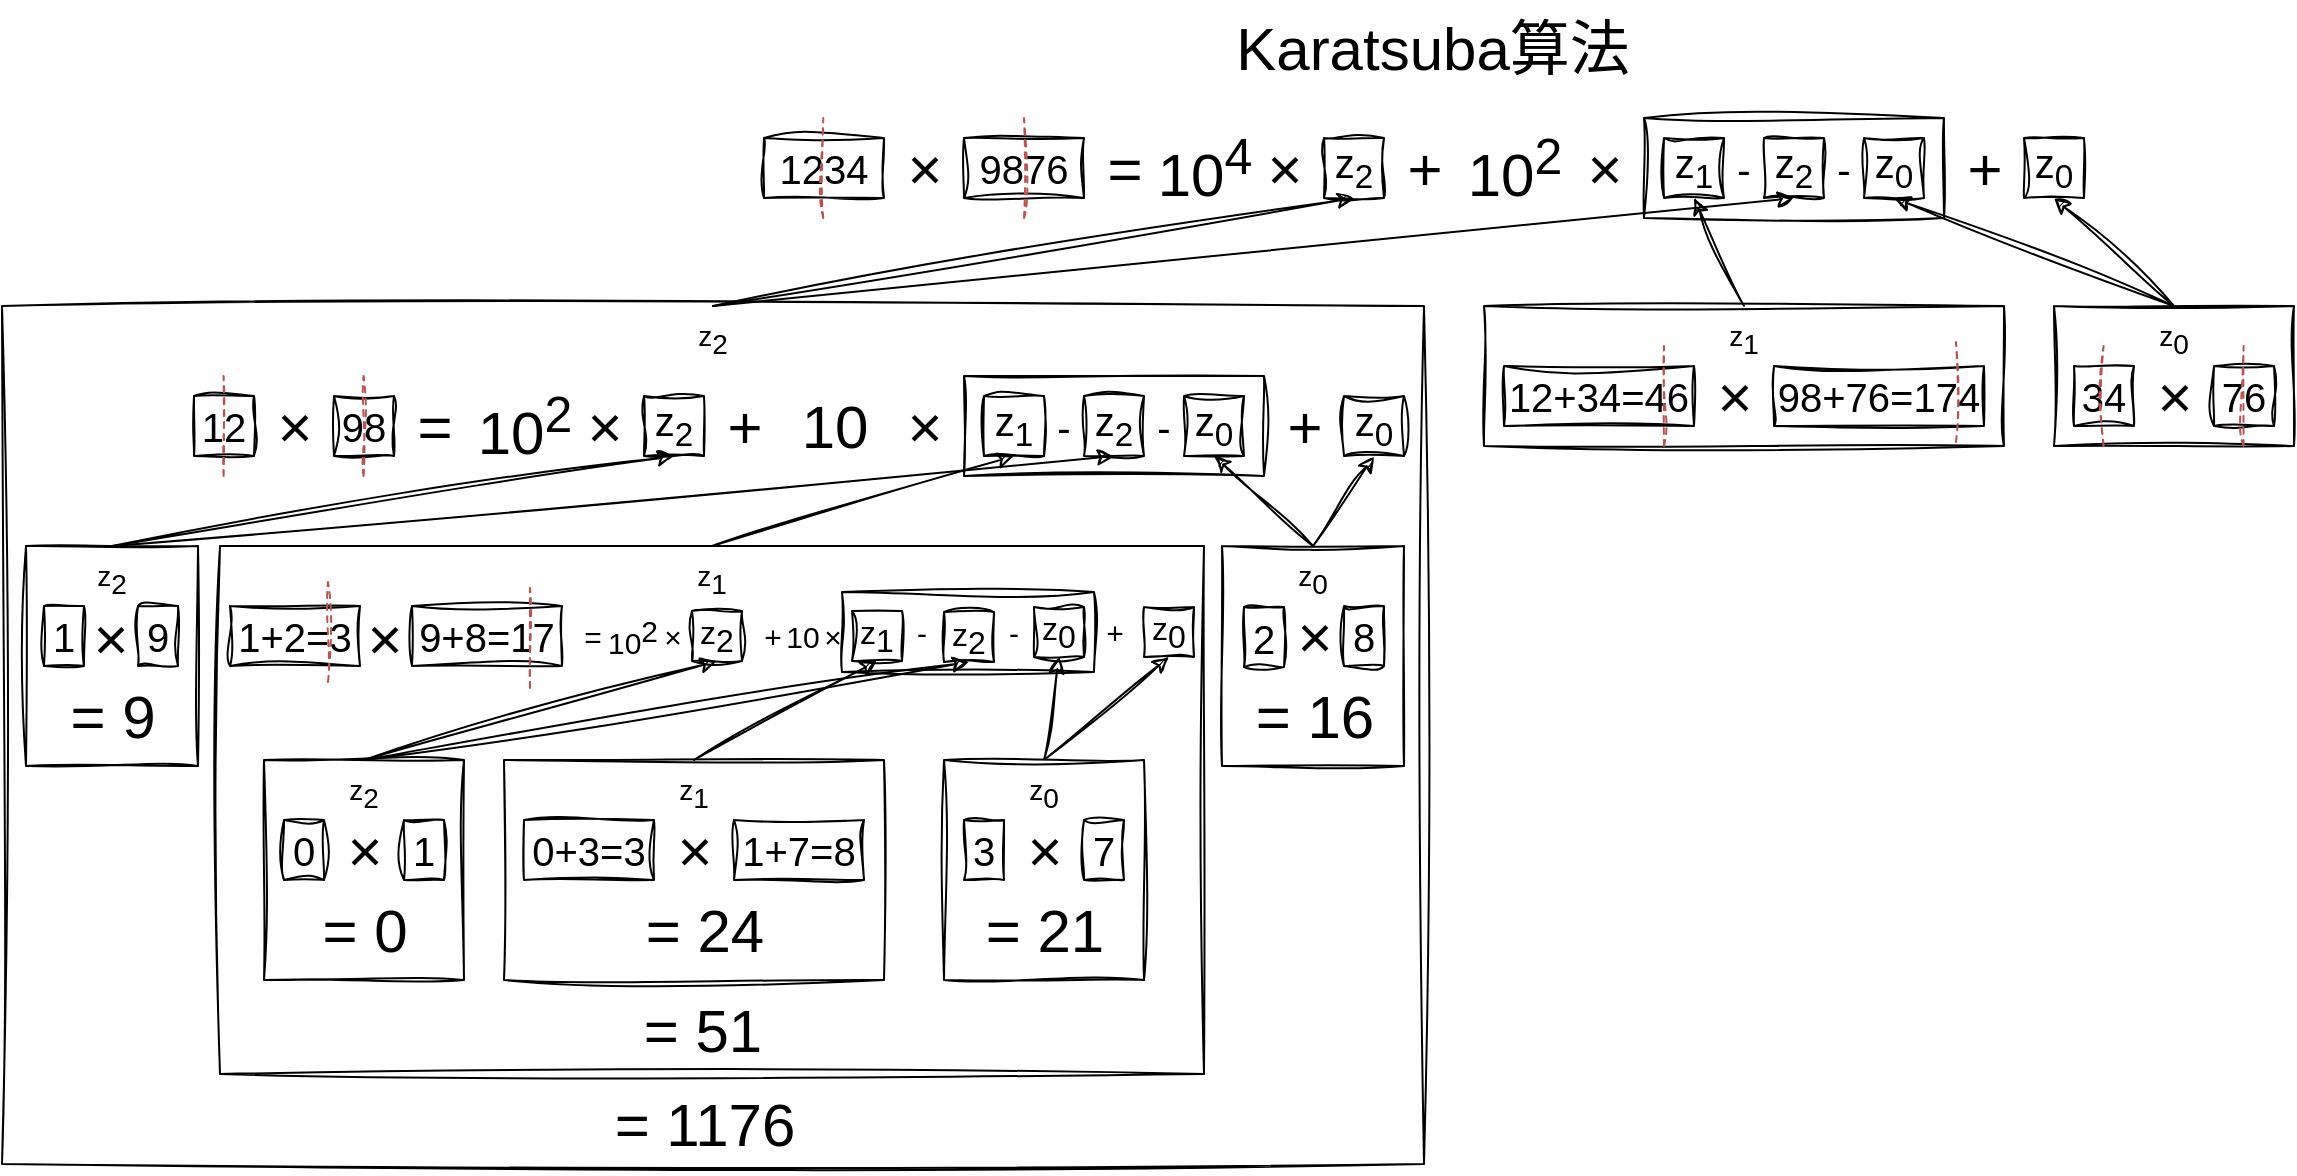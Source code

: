 <mxfile>
    <diagram id="VsGx2YwvZuOt0e0wQSjP" name="Page-1">
        <mxGraphModel dx="1354" dy="643" grid="0" gridSize="10" guides="1" tooltips="1" connect="1" arrows="1" fold="1" page="1" pageScale="1" pageWidth="4681" pageHeight="3300" math="0" shadow="0">
            <root>
                <mxCell id="0"/>
                <mxCell id="1" parent="0"/>
                <mxCell id="80" value="" style="rounded=0;whiteSpace=wrap;html=1;sketch=1;hachureGap=4;jiggle=2;curveFitting=1;fontFamily=Helvetica;fontSize=20;fillColor=none;" vertex="1" parent="1">
                    <mxGeometry x="1020" y="90" width="150" height="50" as="geometry"/>
                </mxCell>
                <mxCell id="159" style="edgeStyle=none;sketch=1;hachureGap=4;jiggle=2;curveFitting=1;html=1;entryX=0.5;entryY=1;entryDx=0;entryDy=0;fontFamily=Helvetica;fontSize=15;exitX=0.5;exitY=0;exitDx=0;exitDy=0;" edge="1" parent="1" source="20" target="71">
                    <mxGeometry relative="1" as="geometry"/>
                </mxCell>
                <mxCell id="20" value="z&lt;sub style=&quot;font-size: 14px;&quot;&gt;2&lt;/sub&gt;" style="rounded=0;whiteSpace=wrap;html=1;sketch=1;hachureGap=4;jiggle=2;curveFitting=1;fontFamily=Helvetica;fontSize=14;verticalAlign=top;horizontal=1;" vertex="1" parent="1">
                    <mxGeometry x="199" y="184" width="711" height="429" as="geometry"/>
                </mxCell>
                <mxCell id="120" value="" style="rounded=0;whiteSpace=wrap;html=1;sketch=1;hachureGap=4;jiggle=2;curveFitting=1;fontFamily=Helvetica;fontSize=20;fillColor=none;" vertex="1" parent="1">
                    <mxGeometry x="629" y="329" width="130" height="40" as="geometry"/>
                </mxCell>
                <mxCell id="95" value="" style="rounded=0;whiteSpace=wrap;html=1;sketch=1;hachureGap=4;jiggle=2;curveFitting=1;fontFamily=Helvetica;fontSize=20;fillColor=none;" vertex="1" parent="1">
                    <mxGeometry x="680" y="219" width="150" height="50" as="geometry"/>
                </mxCell>
                <mxCell id="2" value="1234" style="rounded=0;whiteSpace=wrap;html=1;sketch=1;hachureGap=4;jiggle=2;curveFitting=1;fontFamily=Helvetica;fontSize=20;" vertex="1" parent="1">
                    <mxGeometry x="580" y="100" width="60" height="30" as="geometry"/>
                </mxCell>
                <mxCell id="5" value="" style="endArrow=none;html=1;sketch=1;hachureGap=4;jiggle=2;curveFitting=1;fontFamily=Helvetica;fontSize=16;fillColor=#f8cecc;strokeColor=#b85450;dashed=1;" edge="1" parent="1">
                    <mxGeometry width="50" height="50" relative="1" as="geometry">
                        <mxPoint x="609.67" y="140" as="sourcePoint"/>
                        <mxPoint x="609.67" y="90" as="targetPoint"/>
                    </mxGeometry>
                </mxCell>
                <mxCell id="8" value="×" style="text;html=1;align=center;verticalAlign=middle;resizable=0;points=[];autosize=1;strokeColor=none;fillColor=none;fontSize=30;fontFamily=Helvetica;sketch=1;hachureGap=4;jiggle=2;curveFitting=1;fontSource=https%3A%2F%2Ffonts.googleapis.com%2Fcss%3Ffamily%3DArchitects%2BDaughter;" vertex="1" parent="1">
                    <mxGeometry x="640" y="90" width="40" height="50" as="geometry"/>
                </mxCell>
                <mxCell id="13" value="9876" style="rounded=0;whiteSpace=wrap;html=1;sketch=1;hachureGap=4;jiggle=2;curveFitting=1;fontFamily=Helvetica;fontSize=20;" vertex="1" parent="1">
                    <mxGeometry x="680" y="100" width="60" height="30" as="geometry"/>
                </mxCell>
                <mxCell id="6" value="" style="endArrow=none;html=1;sketch=1;hachureGap=4;jiggle=2;curveFitting=1;fontFamily=Helvetica;fontSize=16;fillColor=#f8cecc;strokeColor=#b85450;dashed=1;" edge="1" parent="1">
                    <mxGeometry width="50" height="50" relative="1" as="geometry">
                        <mxPoint x="710" y="140" as="sourcePoint"/>
                        <mxPoint x="710" y="90" as="targetPoint"/>
                    </mxGeometry>
                </mxCell>
                <mxCell id="14" value="12" style="rounded=0;whiteSpace=wrap;html=1;sketch=1;hachureGap=4;jiggle=2;curveFitting=1;fontFamily=Helvetica;fontSize=20;" vertex="1" parent="1">
                    <mxGeometry x="295" y="229" width="30" height="30" as="geometry"/>
                </mxCell>
                <mxCell id="16" value="98" style="rounded=0;whiteSpace=wrap;html=1;sketch=1;hachureGap=4;jiggle=2;curveFitting=1;fontFamily=Helvetica;fontSize=20;" vertex="1" parent="1">
                    <mxGeometry x="365" y="229" width="30" height="30" as="geometry"/>
                </mxCell>
                <mxCell id="19" value="×" style="text;html=1;align=center;verticalAlign=middle;resizable=0;points=[];autosize=1;strokeColor=none;fillColor=none;fontSize=30;fontFamily=Helvetica;sketch=1;hachureGap=4;jiggle=2;curveFitting=1;fontSource=https%3A%2F%2Ffonts.googleapis.com%2Fcss%3Ffamily%3DArchitects%2BDaughter;" vertex="1" parent="1">
                    <mxGeometry x="325" y="219" width="40" height="50" as="geometry"/>
                </mxCell>
                <mxCell id="162" style="edgeStyle=none;sketch=1;hachureGap=4;jiggle=2;curveFitting=1;html=1;entryX=0.5;entryY=1;entryDx=0;entryDy=0;fontFamily=Helvetica;fontSize=15;exitX=0.5;exitY=0;exitDx=0;exitDy=0;" edge="1" parent="1" source="25" target="72">
                    <mxGeometry relative="1" as="geometry"/>
                </mxCell>
                <mxCell id="163" style="edgeStyle=none;sketch=1;hachureGap=4;jiggle=2;curveFitting=1;html=1;entryX=0.5;entryY=1;entryDx=0;entryDy=0;fontFamily=Helvetica;fontSize=15;exitX=0.5;exitY=0;exitDx=0;exitDy=0;" edge="1" parent="1" source="25" target="42">
                    <mxGeometry relative="1" as="geometry"/>
                </mxCell>
                <mxCell id="25" value="z&lt;sub style=&quot;font-size: 14px;&quot;&gt;0&lt;/sub&gt;" style="rounded=0;whiteSpace=wrap;html=1;sketch=1;hachureGap=4;jiggle=2;curveFitting=1;fontFamily=Helvetica;fontSize=14;verticalAlign=top;horizontal=1;" vertex="1" parent="1">
                    <mxGeometry x="1225" y="184" width="120" height="70" as="geometry"/>
                </mxCell>
                <mxCell id="26" value="34" style="rounded=0;whiteSpace=wrap;html=1;sketch=1;hachureGap=4;jiggle=2;curveFitting=1;fontFamily=Helvetica;fontSize=20;" vertex="1" parent="1">
                    <mxGeometry x="1235" y="214" width="30" height="30" as="geometry"/>
                </mxCell>
                <mxCell id="27" value="76" style="rounded=0;whiteSpace=wrap;html=1;sketch=1;hachureGap=4;jiggle=2;curveFitting=1;fontFamily=Helvetica;fontSize=20;" vertex="1" parent="1">
                    <mxGeometry x="1305" y="214" width="30" height="30" as="geometry"/>
                </mxCell>
                <mxCell id="28" value="×" style="text;html=1;align=center;verticalAlign=middle;resizable=0;points=[];autosize=1;strokeColor=none;fillColor=none;fontSize=30;fontFamily=Helvetica;sketch=1;hachureGap=4;jiggle=2;curveFitting=1;fontSource=https%3A%2F%2Ffonts.googleapis.com%2Fcss%3Ffamily%3DArchitects%2BDaughter;" vertex="1" parent="1">
                    <mxGeometry x="1265" y="204" width="40" height="50" as="geometry"/>
                </mxCell>
                <mxCell id="161" style="edgeStyle=none;sketch=1;hachureGap=4;jiggle=2;curveFitting=1;html=1;entryX=0.5;entryY=1;entryDx=0;entryDy=0;fontFamily=Helvetica;fontSize=15;exitX=0.5;exitY=0;exitDx=0;exitDy=0;" edge="1" parent="1" source="30" target="70">
                    <mxGeometry relative="1" as="geometry"/>
                </mxCell>
                <mxCell id="30" value="z&lt;sub style=&quot;font-size: 14px;&quot;&gt;1&lt;/sub&gt;" style="rounded=0;whiteSpace=wrap;html=1;sketch=1;hachureGap=4;jiggle=2;curveFitting=1;fontFamily=Helvetica;fontSize=14;verticalAlign=top;horizontal=1;" vertex="1" parent="1">
                    <mxGeometry x="940" y="184" width="260" height="70" as="geometry"/>
                </mxCell>
                <mxCell id="40" value="z&lt;sub&gt;2&lt;/sub&gt;" style="rounded=0;whiteSpace=wrap;html=1;sketch=1;hachureGap=4;jiggle=2;curveFitting=1;fontFamily=Helvetica;fontSize=20;" vertex="1" parent="1">
                    <mxGeometry x="1080" y="100" width="30" height="30" as="geometry"/>
                </mxCell>
                <mxCell id="31" value="12+34=46" style="rounded=0;whiteSpace=wrap;html=1;sketch=1;hachureGap=4;jiggle=2;curveFitting=1;fontFamily=Helvetica;fontSize=20;" vertex="1" parent="1">
                    <mxGeometry x="950" y="214" width="95" height="30" as="geometry"/>
                </mxCell>
                <mxCell id="33" value="×" style="text;html=1;align=center;verticalAlign=middle;resizable=0;points=[];autosize=1;strokeColor=none;fillColor=none;fontSize=30;fontFamily=Helvetica;sketch=1;hachureGap=4;jiggle=2;curveFitting=1;fontSource=https%3A%2F%2Ffonts.googleapis.com%2Fcss%3Ffamily%3DArchitects%2BDaughter;" vertex="1" parent="1">
                    <mxGeometry x="1045" y="204" width="40" height="50" as="geometry"/>
                </mxCell>
                <mxCell id="37" value="=" style="text;html=1;align=center;verticalAlign=middle;resizable=0;points=[];autosize=1;strokeColor=none;fillColor=none;fontSize=30;fontFamily=Helvetica;sketch=1;hachureGap=4;jiggle=2;curveFitting=1;fontSource=https%3A%2F%2Ffonts.googleapis.com%2Fcss%3Ffamily%3DArchitects%2BDaughter;" vertex="1" parent="1">
                    <mxGeometry x="740" y="90" width="40" height="50" as="geometry"/>
                </mxCell>
                <mxCell id="42" value="z&lt;sub&gt;0&lt;/sub&gt;" style="rounded=0;whiteSpace=wrap;html=1;sketch=1;hachureGap=4;jiggle=2;curveFitting=1;fontFamily=Helvetica;fontSize=20;" vertex="1" parent="1">
                    <mxGeometry x="1210" y="100" width="30" height="30" as="geometry"/>
                </mxCell>
                <mxCell id="43" value="+" style="text;html=1;align=center;verticalAlign=middle;resizable=0;points=[];autosize=1;strokeColor=none;fillColor=none;fontSize=30;fontFamily=Helvetica;sketch=1;hachureGap=4;jiggle=2;curveFitting=1;fontSource=https%3A%2F%2Ffonts.googleapis.com%2Fcss%3Ffamily%3DArchitects%2BDaughter;" vertex="1" parent="1">
                    <mxGeometry x="1170" y="90" width="40" height="50" as="geometry"/>
                </mxCell>
                <mxCell id="44" value="+" style="text;html=1;align=center;verticalAlign=middle;resizable=0;points=[];autosize=1;strokeColor=none;fillColor=none;fontSize=30;fontFamily=Helvetica;sketch=1;hachureGap=4;jiggle=2;curveFitting=1;fontSource=https%3A%2F%2Ffonts.googleapis.com%2Fcss%3Ffamily%3DArchitects%2BDaughter;" vertex="1" parent="1">
                    <mxGeometry x="890" y="90" width="40" height="50" as="geometry"/>
                </mxCell>
                <mxCell id="45" value="98+76=174" style="rounded=0;whiteSpace=wrap;html=1;sketch=1;hachureGap=4;jiggle=2;curveFitting=1;fontFamily=Helvetica;fontSize=20;" vertex="1" parent="1">
                    <mxGeometry x="1085" y="214" width="105" height="30" as="geometry"/>
                </mxCell>
                <mxCell id="46" value="" style="endArrow=none;html=1;sketch=1;hachureGap=4;jiggle=2;curveFitting=1;fontFamily=Helvetica;fontSize=16;fillColor=#f8cecc;strokeColor=#b85450;dashed=1;" edge="1" parent="1">
                    <mxGeometry width="50" height="50" relative="1" as="geometry">
                        <mxPoint x="309.8" y="269" as="sourcePoint"/>
                        <mxPoint x="309.8" y="219" as="targetPoint"/>
                    </mxGeometry>
                </mxCell>
                <mxCell id="47" value="" style="endArrow=none;html=1;sketch=1;hachureGap=4;jiggle=2;curveFitting=1;fontFamily=Helvetica;fontSize=16;fillColor=#f8cecc;strokeColor=#b85450;dashed=1;" edge="1" parent="1">
                    <mxGeometry width="50" height="50" relative="1" as="geometry">
                        <mxPoint x="379.8" y="269" as="sourcePoint"/>
                        <mxPoint x="379.8" y="219" as="targetPoint"/>
                    </mxGeometry>
                </mxCell>
                <mxCell id="48" value="" style="endArrow=none;html=1;sketch=1;hachureGap=4;jiggle=2;curveFitting=1;fontFamily=Helvetica;fontSize=16;fillColor=#f8cecc;strokeColor=#b85450;dashed=1;" edge="1" parent="1">
                    <mxGeometry width="50" height="50" relative="1" as="geometry">
                        <mxPoint x="1030" y="254" as="sourcePoint"/>
                        <mxPoint x="1030" y="204" as="targetPoint"/>
                    </mxGeometry>
                </mxCell>
                <mxCell id="49" value="" style="endArrow=none;html=1;sketch=1;hachureGap=4;jiggle=2;curveFitting=1;fontFamily=Helvetica;fontSize=16;fillColor=#f8cecc;strokeColor=#b85450;dashed=1;" edge="1" parent="1">
                    <mxGeometry width="50" height="50" relative="1" as="geometry">
                        <mxPoint x="1176" y="252" as="sourcePoint"/>
                        <mxPoint x="1176" y="202" as="targetPoint"/>
                    </mxGeometry>
                </mxCell>
                <mxCell id="50" value="" style="endArrow=none;html=1;sketch=1;hachureGap=4;jiggle=2;curveFitting=1;fontFamily=Helvetica;fontSize=16;fillColor=#f8cecc;strokeColor=#b85450;dashed=1;" edge="1" parent="1">
                    <mxGeometry width="50" height="50" relative="1" as="geometry">
                        <mxPoint x="1249.8" y="254" as="sourcePoint"/>
                        <mxPoint x="1249.8" y="204" as="targetPoint"/>
                    </mxGeometry>
                </mxCell>
                <mxCell id="51" value="" style="endArrow=none;html=1;sketch=1;hachureGap=4;jiggle=2;curveFitting=1;fontFamily=Helvetica;fontSize=16;fillColor=#f8cecc;strokeColor=#b85450;dashed=1;" edge="1" parent="1">
                    <mxGeometry width="50" height="50" relative="1" as="geometry">
                        <mxPoint x="1319.8" y="254" as="sourcePoint"/>
                        <mxPoint x="1319.8" y="204" as="targetPoint"/>
                    </mxGeometry>
                </mxCell>
                <mxCell id="52" value="z&lt;sub style=&quot;font-size: 14px;&quot;&gt;2&lt;/sub&gt;" style="rounded=0;whiteSpace=wrap;html=1;sketch=1;hachureGap=4;jiggle=2;curveFitting=1;fontFamily=Helvetica;fontSize=14;verticalAlign=top;horizontal=1;" vertex="1" parent="1">
                    <mxGeometry x="211" y="304" width="86" height="110" as="geometry"/>
                </mxCell>
                <mxCell id="53" value="1" style="rounded=0;whiteSpace=wrap;html=1;sketch=1;hachureGap=4;jiggle=2;curveFitting=1;fontFamily=Helvetica;fontSize=20;" vertex="1" parent="1">
                    <mxGeometry x="220" y="334" width="20" height="30" as="geometry"/>
                </mxCell>
                <mxCell id="54" value="9" style="rounded=0;whiteSpace=wrap;html=1;sketch=1;hachureGap=4;jiggle=2;curveFitting=1;fontFamily=Helvetica;fontSize=20;" vertex="1" parent="1">
                    <mxGeometry x="267" y="334" width="20" height="30" as="geometry"/>
                </mxCell>
                <mxCell id="55" value="×" style="text;html=1;align=center;verticalAlign=middle;resizable=0;points=[];autosize=1;strokeColor=none;fillColor=none;fontSize=30;fontFamily=Helvetica;sketch=1;hachureGap=4;jiggle=2;curveFitting=1;fontSource=https%3A%2F%2Ffonts.googleapis.com%2Fcss%3Ffamily%3DArchitects%2BDaughter;" vertex="1" parent="1">
                    <mxGeometry x="233" y="324.5" width="40" height="50" as="geometry"/>
                </mxCell>
                <mxCell id="156" style="edgeStyle=none;sketch=1;hachureGap=4;jiggle=2;curveFitting=1;html=1;entryX=0.5;entryY=1;entryDx=0;entryDy=0;fontFamily=Helvetica;fontSize=15;exitX=0.5;exitY=0;exitDx=0;exitDy=0;" edge="1" parent="1" source="56" target="84">
                    <mxGeometry relative="1" as="geometry"/>
                </mxCell>
                <mxCell id="157" style="edgeStyle=none;sketch=1;hachureGap=4;jiggle=2;curveFitting=1;html=1;entryX=0.5;entryY=1;entryDx=0;entryDy=0;fontFamily=Helvetica;fontSize=15;exitX=0.5;exitY=0;exitDx=0;exitDy=0;" edge="1" parent="1" source="56" target="89">
                    <mxGeometry relative="1" as="geometry"/>
                </mxCell>
                <mxCell id="56" value="z&lt;sub style=&quot;font-size: 14px;&quot;&gt;0&lt;/sub&gt;" style="rounded=0;whiteSpace=wrap;html=1;sketch=1;hachureGap=4;jiggle=2;curveFitting=1;fontFamily=Helvetica;fontSize=14;verticalAlign=top;horizontal=1;" vertex="1" parent="1">
                    <mxGeometry x="809" y="304" width="91" height="110" as="geometry"/>
                </mxCell>
                <mxCell id="57" value="2" style="rounded=0;whiteSpace=wrap;html=1;sketch=1;hachureGap=4;jiggle=2;curveFitting=1;fontFamily=Helvetica;fontSize=20;" vertex="1" parent="1">
                    <mxGeometry x="820" y="334.5" width="20" height="30" as="geometry"/>
                </mxCell>
                <mxCell id="58" value="8" style="rounded=0;whiteSpace=wrap;html=1;sketch=1;hachureGap=4;jiggle=2;curveFitting=1;fontFamily=Helvetica;fontSize=20;" vertex="1" parent="1">
                    <mxGeometry x="870" y="334" width="20" height="30" as="geometry"/>
                </mxCell>
                <mxCell id="59" value="×" style="text;html=1;align=center;verticalAlign=middle;resizable=0;points=[];autosize=1;strokeColor=none;fillColor=none;fontSize=30;fontFamily=Helvetica;sketch=1;hachureGap=4;jiggle=2;curveFitting=1;fontSource=https%3A%2F%2Ffonts.googleapis.com%2Fcss%3Ffamily%3DArchitects%2BDaughter;" vertex="1" parent="1">
                    <mxGeometry x="835" y="324" width="40" height="50" as="geometry"/>
                </mxCell>
                <mxCell id="83" value="z&lt;sub&gt;2&lt;/sub&gt;" style="rounded=0;whiteSpace=wrap;html=1;sketch=1;hachureGap=4;jiggle=2;curveFitting=1;fontFamily=Helvetica;fontSize=20;" vertex="1" parent="1">
                    <mxGeometry x="740" y="229" width="30" height="30" as="geometry"/>
                </mxCell>
                <mxCell id="70" value="z&lt;sub&gt;1&lt;/sub&gt;" style="rounded=0;whiteSpace=wrap;html=1;sketch=1;hachureGap=4;jiggle=2;curveFitting=1;fontFamily=Helvetica;fontSize=20;" vertex="1" parent="1">
                    <mxGeometry x="1030" y="100" width="30" height="30" as="geometry"/>
                </mxCell>
                <mxCell id="71" value="z&lt;sub&gt;2&lt;/sub&gt;" style="rounded=0;whiteSpace=wrap;html=1;sketch=1;hachureGap=4;jiggle=2;curveFitting=1;fontFamily=Helvetica;fontSize=20;" vertex="1" parent="1">
                    <mxGeometry x="860" y="100" width="30" height="30" as="geometry"/>
                </mxCell>
                <mxCell id="72" value="z&lt;sub&gt;0&lt;/sub&gt;" style="rounded=0;whiteSpace=wrap;html=1;sketch=1;hachureGap=4;jiggle=2;curveFitting=1;fontFamily=Helvetica;fontSize=20;" vertex="1" parent="1">
                    <mxGeometry x="1130" y="100" width="30" height="30" as="geometry"/>
                </mxCell>
                <mxCell id="73" value="10&lt;sup&gt;4&lt;/sup&gt;" style="text;html=1;align=center;verticalAlign=middle;resizable=0;points=[];autosize=1;strokeColor=none;fillColor=none;fontSize=30;fontFamily=Helvetica;sketch=1;hachureGap=4;jiggle=2;curveFitting=1;fontSource=https%3A%2F%2Ffonts.googleapis.com%2Fcss%3Ffamily%3DArchitects%2BDaughter;" vertex="1" parent="1">
                    <mxGeometry x="765" y="85" width="70" height="60" as="geometry"/>
                </mxCell>
                <mxCell id="74" value="×" style="text;html=1;align=center;verticalAlign=middle;resizable=0;points=[];autosize=1;strokeColor=none;fillColor=none;fontSize=30;fontFamily=Helvetica;sketch=1;hachureGap=4;jiggle=2;curveFitting=1;fontSource=https%3A%2F%2Ffonts.googleapis.com%2Fcss%3Ffamily%3DArchitects%2BDaughter;" vertex="1" parent="1">
                    <mxGeometry x="820" y="90" width="40" height="50" as="geometry"/>
                </mxCell>
                <mxCell id="75" value="10&lt;sup&gt;2&lt;/sup&gt;" style="text;html=1;align=center;verticalAlign=middle;resizable=0;points=[];autosize=1;strokeColor=none;fillColor=none;fontSize=30;fontFamily=Helvetica;sketch=1;hachureGap=4;jiggle=2;curveFitting=1;fontSource=https%3A%2F%2Ffonts.googleapis.com%2Fcss%3Ffamily%3DArchitects%2BDaughter;" vertex="1" parent="1">
                    <mxGeometry x="920" y="85" width="70" height="60" as="geometry"/>
                </mxCell>
                <mxCell id="77" value="-" style="text;html=1;strokeColor=none;fillColor=none;align=center;verticalAlign=middle;whiteSpace=wrap;rounded=0;sketch=1;hachureGap=4;jiggle=2;curveFitting=1;fontFamily=Helvetica;fontSize=20;" vertex="1" parent="1">
                    <mxGeometry x="1060" y="100" width="20" height="30" as="geometry"/>
                </mxCell>
                <mxCell id="88" value="z&lt;sub&gt;2&lt;/sub&gt;" style="rounded=0;whiteSpace=wrap;html=1;sketch=1;hachureGap=4;jiggle=2;curveFitting=1;fontFamily=Helvetica;fontSize=20;" vertex="1" parent="1">
                    <mxGeometry x="520" y="229" width="30" height="30" as="geometry"/>
                </mxCell>
                <mxCell id="79" value="-" style="text;html=1;strokeColor=none;fillColor=none;align=center;verticalAlign=middle;whiteSpace=wrap;rounded=0;sketch=1;hachureGap=4;jiggle=2;curveFitting=1;fontFamily=Helvetica;fontSize=20;" vertex="1" parent="1">
                    <mxGeometry x="1110" y="100" width="20" height="30" as="geometry"/>
                </mxCell>
                <mxCell id="81" value="×" style="text;html=1;align=center;verticalAlign=middle;resizable=0;points=[];autosize=1;strokeColor=none;fillColor=none;fontSize=30;fontFamily=Helvetica;sketch=1;hachureGap=4;jiggle=2;curveFitting=1;fontSource=https%3A%2F%2Ffonts.googleapis.com%2Fcss%3Ffamily%3DArchitects%2BDaughter;" vertex="1" parent="1">
                    <mxGeometry x="980" y="90" width="40" height="50" as="geometry"/>
                </mxCell>
                <mxCell id="82" value="=" style="text;html=1;align=center;verticalAlign=middle;resizable=0;points=[];autosize=1;strokeColor=none;fillColor=none;fontSize=30;fontFamily=Helvetica;sketch=1;hachureGap=4;jiggle=2;curveFitting=1;fontSource=https%3A%2F%2Ffonts.googleapis.com%2Fcss%3Ffamily%3DArchitects%2BDaughter;" vertex="1" parent="1">
                    <mxGeometry x="395" y="219" width="40" height="50" as="geometry"/>
                </mxCell>
                <mxCell id="84" value="z&lt;sub&gt;0&lt;/sub&gt;" style="rounded=0;whiteSpace=wrap;html=1;sketch=1;hachureGap=4;jiggle=2;curveFitting=1;fontFamily=Helvetica;fontSize=20;" vertex="1" parent="1">
                    <mxGeometry x="870" y="229" width="30" height="30" as="geometry"/>
                </mxCell>
                <mxCell id="85" value="+" style="text;html=1;align=center;verticalAlign=middle;resizable=0;points=[];autosize=1;strokeColor=none;fillColor=none;fontSize=30;fontFamily=Helvetica;sketch=1;hachureGap=4;jiggle=2;curveFitting=1;fontSource=https%3A%2F%2Ffonts.googleapis.com%2Fcss%3Ffamily%3DArchitects%2BDaughter;" vertex="1" parent="1">
                    <mxGeometry x="830" y="219" width="40" height="50" as="geometry"/>
                </mxCell>
                <mxCell id="86" value="+" style="text;html=1;align=center;verticalAlign=middle;resizable=0;points=[];autosize=1;strokeColor=none;fillColor=none;fontSize=30;fontFamily=Helvetica;sketch=1;hachureGap=4;jiggle=2;curveFitting=1;fontSource=https%3A%2F%2Ffonts.googleapis.com%2Fcss%3Ffamily%3DArchitects%2BDaughter;" vertex="1" parent="1">
                    <mxGeometry x="550" y="219" width="40" height="50" as="geometry"/>
                </mxCell>
                <mxCell id="87" value="z&lt;sub&gt;1&lt;/sub&gt;" style="rounded=0;whiteSpace=wrap;html=1;sketch=1;hachureGap=4;jiggle=2;curveFitting=1;fontFamily=Helvetica;fontSize=20;" vertex="1" parent="1">
                    <mxGeometry x="690" y="229" width="30" height="30" as="geometry"/>
                </mxCell>
                <mxCell id="89" value="z&lt;sub&gt;0&lt;/sub&gt;" style="rounded=0;whiteSpace=wrap;html=1;sketch=1;hachureGap=4;jiggle=2;curveFitting=1;fontFamily=Helvetica;fontSize=20;" vertex="1" parent="1">
                    <mxGeometry x="790" y="229" width="30" height="30" as="geometry"/>
                </mxCell>
                <mxCell id="90" value="10&lt;sup&gt;2&lt;/sup&gt;" style="text;html=1;align=center;verticalAlign=middle;resizable=0;points=[];autosize=1;strokeColor=none;fillColor=none;fontSize=30;fontFamily=Helvetica;sketch=1;hachureGap=4;jiggle=2;curveFitting=1;fontSource=https%3A%2F%2Ffonts.googleapis.com%2Fcss%3Ffamily%3DArchitects%2BDaughter;" vertex="1" parent="1">
                    <mxGeometry x="425" y="214" width="70" height="60" as="geometry"/>
                </mxCell>
                <mxCell id="91" value="×" style="text;html=1;align=center;verticalAlign=middle;resizable=0;points=[];autosize=1;strokeColor=none;fillColor=none;fontSize=30;fontFamily=Helvetica;sketch=1;hachureGap=4;jiggle=2;curveFitting=1;fontSource=https%3A%2F%2Ffonts.googleapis.com%2Fcss%3Ffamily%3DArchitects%2BDaughter;" vertex="1" parent="1">
                    <mxGeometry x="480" y="219" width="40" height="50" as="geometry"/>
                </mxCell>
                <mxCell id="92" value="10" style="text;html=1;align=center;verticalAlign=middle;resizable=0;points=[];autosize=1;strokeColor=none;fillColor=none;fontSize=30;fontFamily=Helvetica;sketch=1;hachureGap=4;jiggle=2;curveFitting=1;fontSource=https%3A%2F%2Ffonts.googleapis.com%2Fcss%3Ffamily%3DArchitects%2BDaughter;" vertex="1" parent="1">
                    <mxGeometry x="585" y="219" width="60" height="50" as="geometry"/>
                </mxCell>
                <mxCell id="93" value="-" style="text;html=1;strokeColor=none;fillColor=none;align=center;verticalAlign=middle;whiteSpace=wrap;rounded=0;sketch=1;hachureGap=4;jiggle=2;curveFitting=1;fontFamily=Helvetica;fontSize=20;" vertex="1" parent="1">
                    <mxGeometry x="720" y="229" width="20" height="30" as="geometry"/>
                </mxCell>
                <mxCell id="94" value="-" style="text;html=1;strokeColor=none;fillColor=none;align=center;verticalAlign=middle;whiteSpace=wrap;rounded=0;sketch=1;hachureGap=4;jiggle=2;curveFitting=1;fontFamily=Helvetica;fontSize=20;" vertex="1" parent="1">
                    <mxGeometry x="770" y="229" width="20" height="30" as="geometry"/>
                </mxCell>
                <mxCell id="96" value="×" style="text;html=1;align=center;verticalAlign=middle;resizable=0;points=[];autosize=1;strokeColor=none;fillColor=none;fontSize=30;fontFamily=Helvetica;sketch=1;hachureGap=4;jiggle=2;curveFitting=1;fontSource=https%3A%2F%2Ffonts.googleapis.com%2Fcss%3Ffamily%3DArchitects%2BDaughter;" vertex="1" parent="1">
                    <mxGeometry x="640" y="219" width="40" height="50" as="geometry"/>
                </mxCell>
                <mxCell id="100" value="z&lt;sub style=&quot;font-size: 14px;&quot;&gt;1&lt;/sub&gt;" style="rounded=0;whiteSpace=wrap;html=1;sketch=1;hachureGap=4;jiggle=2;curveFitting=1;fontFamily=Helvetica;fontSize=14;verticalAlign=top;horizontal=1;" vertex="1" parent="1">
                    <mxGeometry x="308" y="304" width="492" height="264" as="geometry"/>
                </mxCell>
                <mxCell id="101" value="1+2=3" style="rounded=0;whiteSpace=wrap;html=1;sketch=1;hachureGap=4;jiggle=2;curveFitting=1;fontFamily=Helvetica;fontSize=20;" vertex="1" parent="1">
                    <mxGeometry x="313" y="334" width="65" height="30" as="geometry"/>
                </mxCell>
                <mxCell id="102" value="×" style="text;html=1;align=center;verticalAlign=middle;resizable=0;points=[];autosize=1;strokeColor=none;fillColor=none;fontSize=30;fontFamily=Helvetica;sketch=1;hachureGap=4;jiggle=2;curveFitting=1;fontSource=https%3A%2F%2Ffonts.googleapis.com%2Fcss%3Ffamily%3DArchitects%2BDaughter;" vertex="1" parent="1">
                    <mxGeometry x="370" y="324.5" width="40" height="50" as="geometry"/>
                </mxCell>
                <mxCell id="103" value="9+8=17" style="rounded=0;whiteSpace=wrap;html=1;sketch=1;hachureGap=4;jiggle=2;curveFitting=1;fontFamily=Helvetica;fontSize=20;" vertex="1" parent="1">
                    <mxGeometry x="404" y="334" width="75" height="30" as="geometry"/>
                </mxCell>
                <mxCell id="104" value="" style="endArrow=none;html=1;sketch=1;hachureGap=4;jiggle=2;curveFitting=1;fontFamily=Helvetica;fontSize=16;fillColor=#f8cecc;strokeColor=#b85450;dashed=1;" edge="1" parent="1">
                    <mxGeometry width="50" height="50" relative="1" as="geometry">
                        <mxPoint x="362" y="372" as="sourcePoint"/>
                        <mxPoint x="362" y="322" as="targetPoint"/>
                    </mxGeometry>
                </mxCell>
                <mxCell id="105" value="" style="endArrow=none;html=1;sketch=1;hachureGap=4;jiggle=2;curveFitting=1;fontFamily=Helvetica;fontSize=16;fillColor=#f8cecc;strokeColor=#b85450;dashed=1;" edge="1" parent="1">
                    <mxGeometry width="50" height="50" relative="1" as="geometry">
                        <mxPoint x="463" y="375" as="sourcePoint"/>
                        <mxPoint x="463" y="325" as="targetPoint"/>
                    </mxGeometry>
                </mxCell>
                <mxCell id="107" value="=" style="text;html=1;align=center;verticalAlign=middle;resizable=0;points=[];autosize=1;strokeColor=none;fillColor=none;fontSize=15;fontFamily=Helvetica;sketch=1;hachureGap=4;jiggle=2;curveFitting=1;fontSource=https%3A%2F%2Ffonts.googleapis.com%2Fcss%3Ffamily%3DArchitects%2BDaughter;" vertex="1" parent="1">
                    <mxGeometry x="479" y="334" width="30" height="30" as="geometry"/>
                </mxCell>
                <mxCell id="110" value="+" style="text;html=1;align=center;verticalAlign=middle;resizable=0;points=[];autosize=1;strokeColor=none;fillColor=none;fontSize=15;fontFamily=Helvetica;sketch=1;hachureGap=4;jiggle=2;curveFitting=1;fontSource=https%3A%2F%2Ffonts.googleapis.com%2Fcss%3Ffamily%3DArchitects%2BDaughter;" vertex="1" parent="1">
                    <mxGeometry x="740" y="332" width="30" height="30" as="geometry"/>
                </mxCell>
                <mxCell id="111" value="+" style="text;html=1;align=center;verticalAlign=middle;resizable=0;points=[];autosize=1;strokeColor=none;fillColor=none;fontSize=15;fontFamily=Helvetica;sketch=1;hachureGap=4;jiggle=2;curveFitting=1;fontSource=https%3A%2F%2Ffonts.googleapis.com%2Fcss%3Ffamily%3DArchitects%2BDaughter;" vertex="1" parent="1">
                    <mxGeometry x="569" y="334" width="30" height="30" as="geometry"/>
                </mxCell>
                <mxCell id="113" value="z&lt;sub style=&quot;font-size: 16px;&quot;&gt;2&lt;/sub&gt;" style="rounded=0;whiteSpace=wrap;html=1;sketch=1;hachureGap=4;jiggle=2;curveFitting=1;fontFamily=Helvetica;fontSize=16;" vertex="1" parent="1">
                    <mxGeometry x="544" y="336.5" width="25" height="25" as="geometry"/>
                </mxCell>
                <mxCell id="115" value="10&lt;sup style=&quot;font-size: 15px;&quot;&gt;2&lt;/sup&gt;" style="text;html=1;align=center;verticalAlign=middle;resizable=0;points=[];autosize=1;strokeColor=none;fillColor=none;fontSize=15;fontFamily=Helvetica;sketch=1;hachureGap=4;jiggle=2;curveFitting=1;fontSource=https%3A%2F%2Ffonts.googleapis.com%2Fcss%3Ffamily%3DArchitects%2BDaughter;" vertex="1" parent="1">
                    <mxGeometry x="489" y="329" width="50" height="40" as="geometry"/>
                </mxCell>
                <mxCell id="116" value="×" style="text;html=1;align=center;verticalAlign=middle;resizable=0;points=[];autosize=1;strokeColor=none;fillColor=none;fontSize=15;fontFamily=Helvetica;sketch=1;hachureGap=4;jiggle=2;curveFitting=1;fontSource=https%3A%2F%2Ffonts.googleapis.com%2Fcss%3Ffamily%3DArchitects%2BDaughter;" vertex="1" parent="1">
                    <mxGeometry x="519" y="334" width="30" height="30" as="geometry"/>
                </mxCell>
                <mxCell id="117" value="10" style="text;html=1;align=center;verticalAlign=middle;resizable=0;points=[];autosize=1;strokeColor=none;fillColor=none;fontSize=15;fontFamily=Helvetica;sketch=1;hachureGap=4;jiggle=2;curveFitting=1;fontSource=https%3A%2F%2Ffonts.googleapis.com%2Fcss%3Ffamily%3DArchitects%2BDaughter;" vertex="1" parent="1">
                    <mxGeometry x="579" y="334" width="40" height="30" as="geometry"/>
                </mxCell>
                <mxCell id="118" value="-" style="text;html=1;strokeColor=none;fillColor=none;align=center;verticalAlign=middle;whiteSpace=wrap;rounded=0;sketch=1;hachureGap=4;jiggle=2;curveFitting=1;fontFamily=Helvetica;fontSize=15;" vertex="1" parent="1">
                    <mxGeometry x="649" y="332" width="20" height="30" as="geometry"/>
                </mxCell>
                <mxCell id="119" value="-" style="text;html=1;strokeColor=none;fillColor=none;align=center;verticalAlign=middle;whiteSpace=wrap;rounded=0;sketch=1;hachureGap=4;jiggle=2;curveFitting=1;fontFamily=Helvetica;fontSize=15;" vertex="1" parent="1">
                    <mxGeometry x="695" y="332" width="20" height="30" as="geometry"/>
                </mxCell>
                <mxCell id="121" value="×" style="text;html=1;align=center;verticalAlign=middle;resizable=0;points=[];autosize=1;strokeColor=none;fillColor=none;fontSize=15;fontFamily=Helvetica;sketch=1;hachureGap=4;jiggle=2;curveFitting=1;fontSource=https%3A%2F%2Ffonts.googleapis.com%2Fcss%3Ffamily%3DArchitects%2BDaughter;" vertex="1" parent="1">
                    <mxGeometry x="599" y="334" width="30" height="30" as="geometry"/>
                </mxCell>
                <mxCell id="122" value="z&lt;sub style=&quot;font-size: 16px;&quot;&gt;1&lt;/sub&gt;" style="rounded=0;whiteSpace=wrap;html=1;sketch=1;hachureGap=4;jiggle=2;curveFitting=1;fontFamily=Helvetica;fontSize=16;" vertex="1" parent="1">
                    <mxGeometry x="624" y="336.5" width="25" height="25" as="geometry"/>
                </mxCell>
                <mxCell id="123" value="z&lt;sub style=&quot;font-size: 16px;&quot;&gt;2&lt;/sub&gt;" style="rounded=0;whiteSpace=wrap;html=1;sketch=1;hachureGap=4;jiggle=2;curveFitting=1;fontFamily=Helvetica;fontSize=16;" vertex="1" parent="1">
                    <mxGeometry x="670" y="337" width="25" height="25" as="geometry"/>
                </mxCell>
                <mxCell id="124" value="z&lt;sub style=&quot;font-size: 16px;&quot;&gt;0&lt;/sub&gt;" style="rounded=0;whiteSpace=wrap;html=1;sketch=1;hachureGap=4;jiggle=2;curveFitting=1;fontFamily=Helvetica;fontSize=16;" vertex="1" parent="1">
                    <mxGeometry x="715" y="334.5" width="25" height="25" as="geometry"/>
                </mxCell>
                <mxCell id="125" value="z&lt;sub style=&quot;font-size: 16px;&quot;&gt;0&lt;/sub&gt;" style="rounded=0;whiteSpace=wrap;html=1;sketch=1;hachureGap=4;jiggle=2;curveFitting=1;fontFamily=Helvetica;fontSize=16;" vertex="1" parent="1">
                    <mxGeometry x="770" y="334.5" width="25" height="25" as="geometry"/>
                </mxCell>
                <mxCell id="126" value="= 9" style="text;html=1;align=center;verticalAlign=middle;resizable=0;points=[];autosize=1;strokeColor=none;fillColor=none;fontSize=30;fontFamily=Helvetica;sketch=1;hachureGap=4;jiggle=2;curveFitting=1;fontSource=https%3A%2F%2Ffonts.googleapis.com%2Fcss%3Ffamily%3DArchitects%2BDaughter;" vertex="1" parent="1">
                    <mxGeometry x="219" y="364" width="70" height="50" as="geometry"/>
                </mxCell>
                <mxCell id="127" value="= 16" style="text;html=1;align=center;verticalAlign=middle;resizable=0;points=[];autosize=1;strokeColor=none;fillColor=none;fontSize=30;fontFamily=Helvetica;sketch=1;hachureGap=4;jiggle=2;curveFitting=1;fontSource=https%3A%2F%2Ffonts.googleapis.com%2Fcss%3Ffamily%3DArchitects%2BDaughter;" vertex="1" parent="1">
                    <mxGeometry x="815" y="364" width="80" height="50" as="geometry"/>
                </mxCell>
                <mxCell id="146" style="sketch=1;hachureGap=4;jiggle=2;curveFitting=1;html=1;entryX=0.5;entryY=1;entryDx=0;entryDy=0;fontFamily=Helvetica;fontSize=15;exitX=0.5;exitY=0;exitDx=0;exitDy=0;" edge="1" parent="1" source="128" target="113">
                    <mxGeometry relative="1" as="geometry"/>
                </mxCell>
                <mxCell id="150" style="sketch=1;hachureGap=4;jiggle=2;curveFitting=1;html=1;entryX=0.5;entryY=1;entryDx=0;entryDy=0;fontFamily=Helvetica;fontSize=15;exitX=0.5;exitY=0;exitDx=0;exitDy=0;" edge="1" parent="1" source="128" target="123">
                    <mxGeometry relative="1" as="geometry"/>
                </mxCell>
                <mxCell id="128" value="z&lt;sub style=&quot;font-size: 14px;&quot;&gt;2&lt;/sub&gt;" style="rounded=0;whiteSpace=wrap;html=1;sketch=1;hachureGap=4;jiggle=2;curveFitting=1;fontFamily=Helvetica;fontSize=14;verticalAlign=top;horizontal=1;" vertex="1" parent="1">
                    <mxGeometry x="330" y="411" width="100" height="110" as="geometry"/>
                </mxCell>
                <mxCell id="129" value="0" style="rounded=0;whiteSpace=wrap;html=1;sketch=1;hachureGap=4;jiggle=2;curveFitting=1;fontFamily=Helvetica;fontSize=20;" vertex="1" parent="1">
                    <mxGeometry x="340" y="441" width="20" height="30" as="geometry"/>
                </mxCell>
                <mxCell id="130" value="1" style="rounded=0;whiteSpace=wrap;html=1;sketch=1;hachureGap=4;jiggle=2;curveFitting=1;fontFamily=Helvetica;fontSize=20;" vertex="1" parent="1">
                    <mxGeometry x="400" y="441" width="20" height="30" as="geometry"/>
                </mxCell>
                <mxCell id="131" value="×" style="text;html=1;align=center;verticalAlign=middle;resizable=0;points=[];autosize=1;strokeColor=none;fillColor=none;fontSize=30;fontFamily=Helvetica;sketch=1;hachureGap=4;jiggle=2;curveFitting=1;fontSource=https%3A%2F%2Ffonts.googleapis.com%2Fcss%3Ffamily%3DArchitects%2BDaughter;" vertex="1" parent="1">
                    <mxGeometry x="360" y="431" width="40" height="50" as="geometry"/>
                </mxCell>
                <mxCell id="148" style="sketch=1;hachureGap=4;jiggle=2;curveFitting=1;html=1;entryX=0.5;entryY=1;entryDx=0;entryDy=0;fontFamily=Helvetica;fontSize=15;exitX=0.5;exitY=0;exitDx=0;exitDy=0;" edge="1" parent="1" source="132" target="125">
                    <mxGeometry relative="1" as="geometry"/>
                </mxCell>
                <mxCell id="149" style="sketch=1;hachureGap=4;jiggle=2;curveFitting=1;html=1;entryX=0.5;entryY=1;entryDx=0;entryDy=0;fontFamily=Helvetica;fontSize=15;exitX=0.5;exitY=0;exitDx=0;exitDy=0;" edge="1" parent="1" source="132" target="124">
                    <mxGeometry relative="1" as="geometry"/>
                </mxCell>
                <mxCell id="132" value="z&lt;sub style=&quot;font-size: 14px;&quot;&gt;0&lt;/sub&gt;" style="rounded=0;whiteSpace=wrap;html=1;sketch=1;hachureGap=4;jiggle=2;curveFitting=1;fontFamily=Helvetica;fontSize=14;verticalAlign=top;horizontal=1;" vertex="1" parent="1">
                    <mxGeometry x="670" y="411" width="100" height="110" as="geometry"/>
                </mxCell>
                <mxCell id="133" value="3" style="rounded=0;whiteSpace=wrap;html=1;sketch=1;hachureGap=4;jiggle=2;curveFitting=1;fontFamily=Helvetica;fontSize=20;" vertex="1" parent="1">
                    <mxGeometry x="680" y="441" width="20" height="30" as="geometry"/>
                </mxCell>
                <mxCell id="134" value="7" style="rounded=0;whiteSpace=wrap;html=1;sketch=1;hachureGap=4;jiggle=2;curveFitting=1;fontFamily=Helvetica;fontSize=20;" vertex="1" parent="1">
                    <mxGeometry x="740" y="441" width="20" height="30" as="geometry"/>
                </mxCell>
                <mxCell id="135" value="×" style="text;html=1;align=center;verticalAlign=middle;resizable=0;points=[];autosize=1;strokeColor=none;fillColor=none;fontSize=30;fontFamily=Helvetica;sketch=1;hachureGap=4;jiggle=2;curveFitting=1;fontSource=https%3A%2F%2Ffonts.googleapis.com%2Fcss%3Ffamily%3DArchitects%2BDaughter;" vertex="1" parent="1">
                    <mxGeometry x="700" y="431" width="40" height="50" as="geometry"/>
                </mxCell>
                <mxCell id="147" style="sketch=1;hachureGap=4;jiggle=2;curveFitting=1;html=1;entryX=0.5;entryY=1;entryDx=0;entryDy=0;fontFamily=Helvetica;fontSize=15;exitX=0.5;exitY=0;exitDx=0;exitDy=0;" edge="1" parent="1" source="136" target="122">
                    <mxGeometry relative="1" as="geometry"/>
                </mxCell>
                <mxCell id="136" value="z&lt;sub style=&quot;font-size: 14px;&quot;&gt;1&lt;/sub&gt;" style="rounded=0;whiteSpace=wrap;html=1;sketch=1;hachureGap=4;jiggle=2;curveFitting=1;fontFamily=Helvetica;fontSize=14;verticalAlign=top;horizontal=1;" vertex="1" parent="1">
                    <mxGeometry x="450" y="411" width="190" height="110" as="geometry"/>
                </mxCell>
                <mxCell id="137" value="0+3=3" style="rounded=0;whiteSpace=wrap;html=1;sketch=1;hachureGap=4;jiggle=2;curveFitting=1;fontFamily=Helvetica;fontSize=20;" vertex="1" parent="1">
                    <mxGeometry x="460" y="441" width="65" height="30" as="geometry"/>
                </mxCell>
                <mxCell id="138" value="×" style="text;html=1;align=center;verticalAlign=middle;resizable=0;points=[];autosize=1;strokeColor=none;fillColor=none;fontSize=30;fontFamily=Helvetica;sketch=1;hachureGap=4;jiggle=2;curveFitting=1;fontSource=https%3A%2F%2Ffonts.googleapis.com%2Fcss%3Ffamily%3DArchitects%2BDaughter;" vertex="1" parent="1">
                    <mxGeometry x="525" y="431" width="40" height="50" as="geometry"/>
                </mxCell>
                <mxCell id="139" value="1+7=8" style="rounded=0;whiteSpace=wrap;html=1;sketch=1;hachureGap=4;jiggle=2;curveFitting=1;fontFamily=Helvetica;fontSize=20;" vertex="1" parent="1">
                    <mxGeometry x="565" y="441" width="65" height="30" as="geometry"/>
                </mxCell>
                <mxCell id="142" value="= 0" style="text;html=1;align=center;verticalAlign=middle;resizable=0;points=[];autosize=1;strokeColor=none;fillColor=none;fontSize=30;fontFamily=Helvetica;sketch=1;hachureGap=4;jiggle=2;curveFitting=1;fontSource=https%3A%2F%2Ffonts.googleapis.com%2Fcss%3Ffamily%3DArchitects%2BDaughter;" vertex="1" parent="1">
                    <mxGeometry x="345" y="471" width="70" height="50" as="geometry"/>
                </mxCell>
                <mxCell id="143" value="= 21" style="text;html=1;align=center;verticalAlign=middle;resizable=0;points=[];autosize=1;strokeColor=none;fillColor=none;fontSize=30;fontFamily=Helvetica;sketch=1;hachureGap=4;jiggle=2;curveFitting=1;fontSource=https%3A%2F%2Ffonts.googleapis.com%2Fcss%3Ffamily%3DArchitects%2BDaughter;" vertex="1" parent="1">
                    <mxGeometry x="680" y="471" width="80" height="50" as="geometry"/>
                </mxCell>
                <mxCell id="144" value="= 24" style="text;html=1;align=center;verticalAlign=middle;resizable=0;points=[];autosize=1;strokeColor=none;fillColor=none;fontSize=30;fontFamily=Helvetica;sketch=1;hachureGap=4;jiggle=2;curveFitting=1;fontSource=https%3A%2F%2Ffonts.googleapis.com%2Fcss%3Ffamily%3DArchitects%2BDaughter;" vertex="1" parent="1">
                    <mxGeometry x="510" y="471" width="80" height="50" as="geometry"/>
                </mxCell>
                <mxCell id="151" value="= 51" style="text;html=1;align=center;verticalAlign=middle;resizable=0;points=[];autosize=1;strokeColor=none;fillColor=none;fontSize=30;fontFamily=Helvetica;sketch=1;hachureGap=4;jiggle=2;curveFitting=1;fontSource=https%3A%2F%2Ffonts.googleapis.com%2Fcss%3Ffamily%3DArchitects%2BDaughter;" vertex="1" parent="1">
                    <mxGeometry x="509" y="521" width="80" height="50" as="geometry"/>
                </mxCell>
                <mxCell id="152" value="" style="rounded=0;whiteSpace=wrap;html=1;sketch=1;hachureGap=4;jiggle=2;curveFitting=1;fontFamily=Helvetica;fontSize=20;fillColor=none;" vertex="1" parent="1">
                    <mxGeometry x="619" y="327" width="126" height="40" as="geometry"/>
                </mxCell>
                <mxCell id="153" value="= 1176" style="text;html=1;align=center;verticalAlign=middle;resizable=0;points=[];autosize=1;strokeColor=none;fillColor=none;fontSize=30;fontFamily=Helvetica;sketch=1;hachureGap=4;jiggle=2;curveFitting=1;fontSource=https%3A%2F%2Ffonts.googleapis.com%2Fcss%3Ffamily%3DArchitects%2BDaughter;" vertex="1" parent="1">
                    <mxGeometry x="495" y="568" width="110" height="50" as="geometry"/>
                </mxCell>
                <mxCell id="155" style="edgeStyle=none;sketch=1;hachureGap=4;jiggle=2;curveFitting=1;html=1;entryX=0.5;entryY=1;entryDx=0;entryDy=0;fontFamily=Helvetica;fontSize=15;exitX=0.5;exitY=0;exitDx=0;exitDy=0;" edge="1" parent="1" source="52" target="88">
                    <mxGeometry relative="1" as="geometry"/>
                </mxCell>
                <mxCell id="154" style="edgeStyle=none;sketch=1;hachureGap=4;jiggle=2;curveFitting=1;html=1;fontFamily=Helvetica;fontSize=15;entryX=0.5;entryY=1;entryDx=0;entryDy=0;exitX=0.5;exitY=0;exitDx=0;exitDy=0;" edge="1" parent="1" source="52" target="83">
                    <mxGeometry relative="1" as="geometry"/>
                </mxCell>
                <mxCell id="158" style="edgeStyle=none;sketch=1;hachureGap=4;jiggle=2;curveFitting=1;html=1;fontFamily=Helvetica;fontSize=15;entryX=0.5;entryY=1;entryDx=0;entryDy=0;exitX=0.5;exitY=0;exitDx=0;exitDy=0;" edge="1" parent="1" source="100" target="87">
                    <mxGeometry relative="1" as="geometry">
                        <mxPoint x="230" y="314" as="sourcePoint"/>
                        <mxPoint x="765" y="269" as="targetPoint"/>
                    </mxGeometry>
                </mxCell>
                <mxCell id="164" value="&lt;span style=&quot;font-size: 30px;&quot; lang=&quot;EN-US&quot;&gt;Karatsuba算法&lt;/span&gt;" style="text;html=1;align=center;verticalAlign=middle;resizable=0;points=[];autosize=1;strokeColor=none;fillColor=none;fontSize=30;fontFamily=Helvetica;sketch=1;hachureGap=4;jiggle=2;curveFitting=1;" vertex="1" parent="1">
                    <mxGeometry x="814" y="31" width="200" height="48" as="geometry"/>
                </mxCell>
                <mxCell id="160" style="edgeStyle=none;sketch=1;hachureGap=4;jiggle=2;curveFitting=1;html=1;fontFamily=Helvetica;fontSize=15;entryX=0.5;entryY=1;entryDx=0;entryDy=0;exitX=0.5;exitY=0;exitDx=0;exitDy=0;" edge="1" parent="1" source="20" target="40">
                    <mxGeometry relative="1" as="geometry">
                        <mxPoint x="1090" y="160" as="targetPoint"/>
                    </mxGeometry>
                </mxCell>
            </root>
        </mxGraphModel>
    </diagram>
</mxfile>